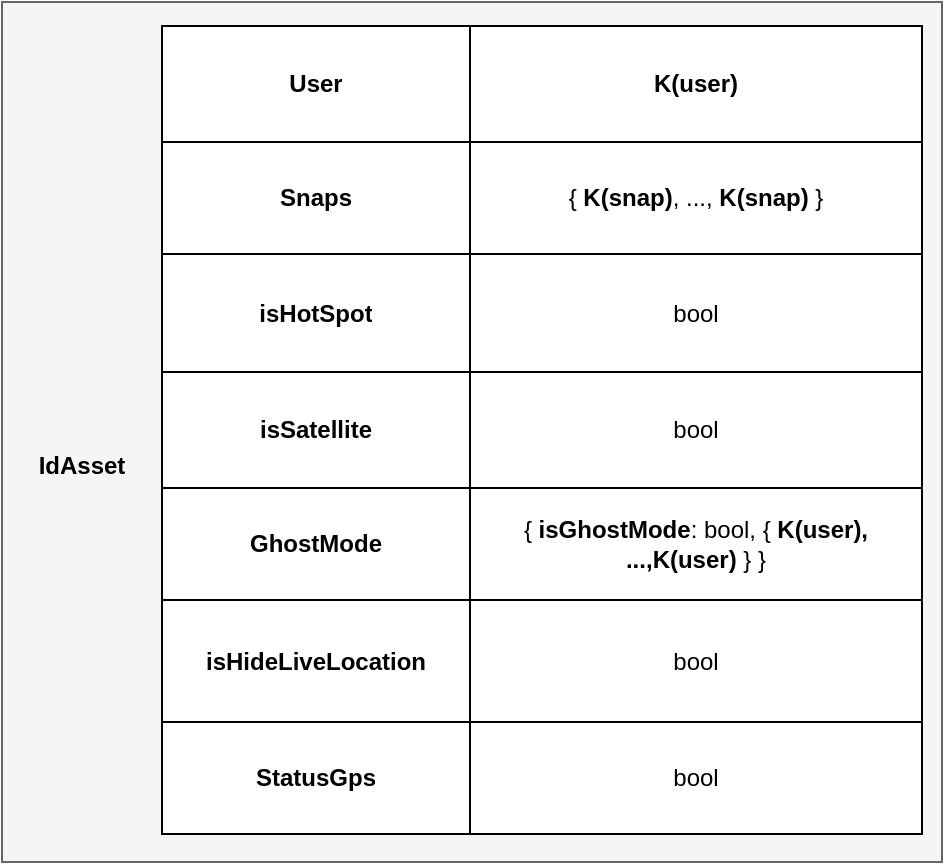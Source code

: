 <mxfile version="22.0.8" type="github">
  <diagram name="Page-1" id="NSEVCT-KlcVan4K2TIxu">
    <mxGraphModel dx="954" dy="480" grid="1" gridSize="10" guides="1" tooltips="1" connect="1" arrows="1" fold="1" page="1" pageScale="1" pageWidth="1169" pageHeight="827" math="0" shadow="0">
      <root>
        <mxCell id="0" />
        <mxCell id="1" parent="0" />
        <mxCell id="NczhQqMUhUctfnEddbFB-1" value="" style="rounded=0;whiteSpace=wrap;html=1;fillColor=#f5f5f5;fontColor=#333333;strokeColor=#666666;" parent="1" vertex="1">
          <mxGeometry x="310" y="110" width="470" height="430" as="geometry" />
        </mxCell>
        <mxCell id="NczhQqMUhUctfnEddbFB-2" value="&lt;b&gt;IdAsset&lt;/b&gt;" style="text;html=1;strokeColor=none;fillColor=none;align=center;verticalAlign=middle;whiteSpace=wrap;rounded=0;" parent="1" vertex="1">
          <mxGeometry x="320" y="327" width="60" height="30" as="geometry" />
        </mxCell>
        <mxCell id="NczhQqMUhUctfnEddbFB-16" value="" style="shape=table;startSize=0;container=1;collapsible=0;childLayout=tableLayout;" parent="1" vertex="1">
          <mxGeometry x="390" y="122" width="380" height="404" as="geometry" />
        </mxCell>
        <mxCell id="NczhQqMUhUctfnEddbFB-17" value="" style="shape=tableRow;horizontal=0;startSize=0;swimlaneHead=0;swimlaneBody=0;strokeColor=inherit;top=0;left=0;bottom=0;right=0;collapsible=0;dropTarget=0;fillColor=none;points=[[0,0.5],[1,0.5]];portConstraint=eastwest;" parent="NczhQqMUhUctfnEddbFB-16" vertex="1">
          <mxGeometry width="380" height="58" as="geometry" />
        </mxCell>
        <mxCell id="NczhQqMUhUctfnEddbFB-18" value="&lt;b&gt;User&lt;/b&gt;" style="shape=partialRectangle;html=1;whiteSpace=wrap;connectable=0;strokeColor=inherit;overflow=hidden;fillColor=none;top=0;left=0;bottom=0;right=0;pointerEvents=1;" parent="NczhQqMUhUctfnEddbFB-17" vertex="1">
          <mxGeometry width="154" height="58" as="geometry">
            <mxRectangle width="154" height="58" as="alternateBounds" />
          </mxGeometry>
        </mxCell>
        <mxCell id="NczhQqMUhUctfnEddbFB-19" value="&lt;b&gt;K(user) &lt;/b&gt;" style="shape=partialRectangle;html=1;whiteSpace=wrap;connectable=0;strokeColor=inherit;overflow=hidden;fillColor=none;top=0;left=0;bottom=0;right=0;pointerEvents=1;" parent="NczhQqMUhUctfnEddbFB-17" vertex="1">
          <mxGeometry x="154" width="226" height="58" as="geometry">
            <mxRectangle width="226" height="58" as="alternateBounds" />
          </mxGeometry>
        </mxCell>
        <mxCell id="NczhQqMUhUctfnEddbFB-20" value="" style="shape=tableRow;horizontal=0;startSize=0;swimlaneHead=0;swimlaneBody=0;strokeColor=inherit;top=0;left=0;bottom=0;right=0;collapsible=0;dropTarget=0;fillColor=none;points=[[0,0.5],[1,0.5]];portConstraint=eastwest;" parent="NczhQqMUhUctfnEddbFB-16" vertex="1">
          <mxGeometry y="58" width="380" height="56" as="geometry" />
        </mxCell>
        <mxCell id="NczhQqMUhUctfnEddbFB-21" value="&lt;b&gt;Snaps&lt;/b&gt;" style="shape=partialRectangle;html=1;whiteSpace=wrap;connectable=0;strokeColor=inherit;overflow=hidden;fillColor=none;top=0;left=0;bottom=0;right=0;pointerEvents=1;" parent="NczhQqMUhUctfnEddbFB-20" vertex="1">
          <mxGeometry width="154" height="56" as="geometry">
            <mxRectangle width="154" height="56" as="alternateBounds" />
          </mxGeometry>
        </mxCell>
        <mxCell id="NczhQqMUhUctfnEddbFB-22" value="{&lt;b&gt; K(snap)&lt;/b&gt;, ..., &lt;b&gt;K(snap)&lt;/b&gt; }" style="shape=partialRectangle;html=1;whiteSpace=wrap;connectable=0;strokeColor=inherit;overflow=hidden;fillColor=none;top=0;left=0;bottom=0;right=0;pointerEvents=1;" parent="NczhQqMUhUctfnEddbFB-20" vertex="1">
          <mxGeometry x="154" width="226" height="56" as="geometry">
            <mxRectangle width="226" height="56" as="alternateBounds" />
          </mxGeometry>
        </mxCell>
        <mxCell id="NczhQqMUhUctfnEddbFB-23" value="" style="shape=tableRow;horizontal=0;startSize=0;swimlaneHead=0;swimlaneBody=0;strokeColor=inherit;top=0;left=0;bottom=0;right=0;collapsible=0;dropTarget=0;fillColor=none;points=[[0,0.5],[1,0.5]];portConstraint=eastwest;" parent="NczhQqMUhUctfnEddbFB-16" vertex="1">
          <mxGeometry y="114" width="380" height="59" as="geometry" />
        </mxCell>
        <mxCell id="NczhQqMUhUctfnEddbFB-24" value="&lt;b&gt;isHotSpot&lt;/b&gt;" style="shape=partialRectangle;html=1;whiteSpace=wrap;connectable=0;strokeColor=inherit;overflow=hidden;fillColor=none;top=0;left=0;bottom=0;right=0;pointerEvents=1;" parent="NczhQqMUhUctfnEddbFB-23" vertex="1">
          <mxGeometry width="154" height="59" as="geometry">
            <mxRectangle width="154" height="59" as="alternateBounds" />
          </mxGeometry>
        </mxCell>
        <mxCell id="NczhQqMUhUctfnEddbFB-25" value="bool" style="shape=partialRectangle;html=1;whiteSpace=wrap;connectable=0;strokeColor=inherit;overflow=hidden;fillColor=none;top=0;left=0;bottom=0;right=0;pointerEvents=1;" parent="NczhQqMUhUctfnEddbFB-23" vertex="1">
          <mxGeometry x="154" width="226" height="59" as="geometry">
            <mxRectangle width="226" height="59" as="alternateBounds" />
          </mxGeometry>
        </mxCell>
        <mxCell id="NczhQqMUhUctfnEddbFB-26" value="" style="shape=tableRow;horizontal=0;startSize=0;swimlaneHead=0;swimlaneBody=0;strokeColor=inherit;top=0;left=0;bottom=0;right=0;collapsible=0;dropTarget=0;fillColor=none;points=[[0,0.5],[1,0.5]];portConstraint=eastwest;" parent="NczhQqMUhUctfnEddbFB-16" vertex="1">
          <mxGeometry y="173" width="380" height="58" as="geometry" />
        </mxCell>
        <mxCell id="NczhQqMUhUctfnEddbFB-27" value="&lt;b&gt;isSatellite&lt;/b&gt;" style="shape=partialRectangle;html=1;whiteSpace=wrap;connectable=0;strokeColor=inherit;overflow=hidden;fillColor=none;top=0;left=0;bottom=0;right=0;pointerEvents=1;" parent="NczhQqMUhUctfnEddbFB-26" vertex="1">
          <mxGeometry width="154" height="58" as="geometry">
            <mxRectangle width="154" height="58" as="alternateBounds" />
          </mxGeometry>
        </mxCell>
        <mxCell id="NczhQqMUhUctfnEddbFB-28" value="bool" style="shape=partialRectangle;html=1;whiteSpace=wrap;connectable=0;strokeColor=inherit;overflow=hidden;fillColor=none;top=0;left=0;bottom=0;right=0;pointerEvents=1;" parent="NczhQqMUhUctfnEddbFB-26" vertex="1">
          <mxGeometry x="154" width="226" height="58" as="geometry">
            <mxRectangle width="226" height="58" as="alternateBounds" />
          </mxGeometry>
        </mxCell>
        <mxCell id="NczhQqMUhUctfnEddbFB-29" value="" style="shape=tableRow;horizontal=0;startSize=0;swimlaneHead=0;swimlaneBody=0;strokeColor=inherit;top=0;left=0;bottom=0;right=0;collapsible=0;dropTarget=0;fillColor=none;points=[[0,0.5],[1,0.5]];portConstraint=eastwest;" parent="NczhQqMUhUctfnEddbFB-16" vertex="1">
          <mxGeometry y="231" width="380" height="56" as="geometry" />
        </mxCell>
        <mxCell id="NczhQqMUhUctfnEddbFB-30" value="&lt;b&gt;GhostMode&lt;/b&gt;" style="shape=partialRectangle;html=1;whiteSpace=wrap;connectable=0;strokeColor=inherit;overflow=hidden;fillColor=none;top=0;left=0;bottom=0;right=0;pointerEvents=1;" parent="NczhQqMUhUctfnEddbFB-29" vertex="1">
          <mxGeometry width="154" height="56" as="geometry">
            <mxRectangle width="154" height="56" as="alternateBounds" />
          </mxGeometry>
        </mxCell>
        <mxCell id="NczhQqMUhUctfnEddbFB-31" value="{ &lt;b&gt;isGhostMode&lt;/b&gt;: bool, {&lt;b&gt; K(user), ...,&lt;/b&gt;&lt;b&gt;K(user) &lt;/b&gt;&lt;b&gt; &lt;/b&gt;} }" style="shape=partialRectangle;html=1;whiteSpace=wrap;connectable=0;strokeColor=inherit;overflow=hidden;fillColor=none;top=0;left=0;bottom=0;right=0;pointerEvents=1;" parent="NczhQqMUhUctfnEddbFB-29" vertex="1">
          <mxGeometry x="154" width="226" height="56" as="geometry">
            <mxRectangle width="226" height="56" as="alternateBounds" />
          </mxGeometry>
        </mxCell>
        <mxCell id="NczhQqMUhUctfnEddbFB-32" value="" style="shape=tableRow;horizontal=0;startSize=0;swimlaneHead=0;swimlaneBody=0;strokeColor=inherit;top=0;left=0;bottom=0;right=0;collapsible=0;dropTarget=0;fillColor=none;points=[[0,0.5],[1,0.5]];portConstraint=eastwest;" parent="NczhQqMUhUctfnEddbFB-16" vertex="1">
          <mxGeometry y="287" width="380" height="61" as="geometry" />
        </mxCell>
        <mxCell id="NczhQqMUhUctfnEddbFB-33" value="&lt;b&gt;isHideLiveLocation&lt;/b&gt;" style="shape=partialRectangle;html=1;whiteSpace=wrap;connectable=0;strokeColor=inherit;overflow=hidden;fillColor=none;top=0;left=0;bottom=0;right=0;pointerEvents=1;" parent="NczhQqMUhUctfnEddbFB-32" vertex="1">
          <mxGeometry width="154" height="61" as="geometry">
            <mxRectangle width="154" height="61" as="alternateBounds" />
          </mxGeometry>
        </mxCell>
        <mxCell id="NczhQqMUhUctfnEddbFB-34" value="bool" style="shape=partialRectangle;html=1;whiteSpace=wrap;connectable=0;strokeColor=inherit;overflow=hidden;fillColor=none;top=0;left=0;bottom=0;right=0;pointerEvents=1;" parent="NczhQqMUhUctfnEddbFB-32" vertex="1">
          <mxGeometry x="154" width="226" height="61" as="geometry">
            <mxRectangle width="226" height="61" as="alternateBounds" />
          </mxGeometry>
        </mxCell>
        <mxCell id="rxMcZtcc7EQ-laUvSqI0-4" value="" style="shape=tableRow;horizontal=0;startSize=0;swimlaneHead=0;swimlaneBody=0;strokeColor=inherit;top=0;left=0;bottom=0;right=0;collapsible=0;dropTarget=0;fillColor=none;points=[[0,0.5],[1,0.5]];portConstraint=eastwest;" parent="NczhQqMUhUctfnEddbFB-16" vertex="1">
          <mxGeometry y="348" width="380" height="56" as="geometry" />
        </mxCell>
        <mxCell id="rxMcZtcc7EQ-laUvSqI0-5" value="&lt;b&gt;StatusGps&lt;/b&gt;" style="shape=partialRectangle;html=1;whiteSpace=wrap;connectable=0;strokeColor=inherit;overflow=hidden;fillColor=none;top=0;left=0;bottom=0;right=0;pointerEvents=1;" parent="rxMcZtcc7EQ-laUvSqI0-4" vertex="1">
          <mxGeometry width="154" height="56" as="geometry">
            <mxRectangle width="154" height="56" as="alternateBounds" />
          </mxGeometry>
        </mxCell>
        <mxCell id="rxMcZtcc7EQ-laUvSqI0-6" value="bool" style="shape=partialRectangle;html=1;whiteSpace=wrap;connectable=0;strokeColor=inherit;overflow=hidden;fillColor=none;top=0;left=0;bottom=0;right=0;pointerEvents=1;" parent="rxMcZtcc7EQ-laUvSqI0-4" vertex="1">
          <mxGeometry x="154" width="226" height="56" as="geometry">
            <mxRectangle width="226" height="56" as="alternateBounds" />
          </mxGeometry>
        </mxCell>
      </root>
    </mxGraphModel>
  </diagram>
</mxfile>
